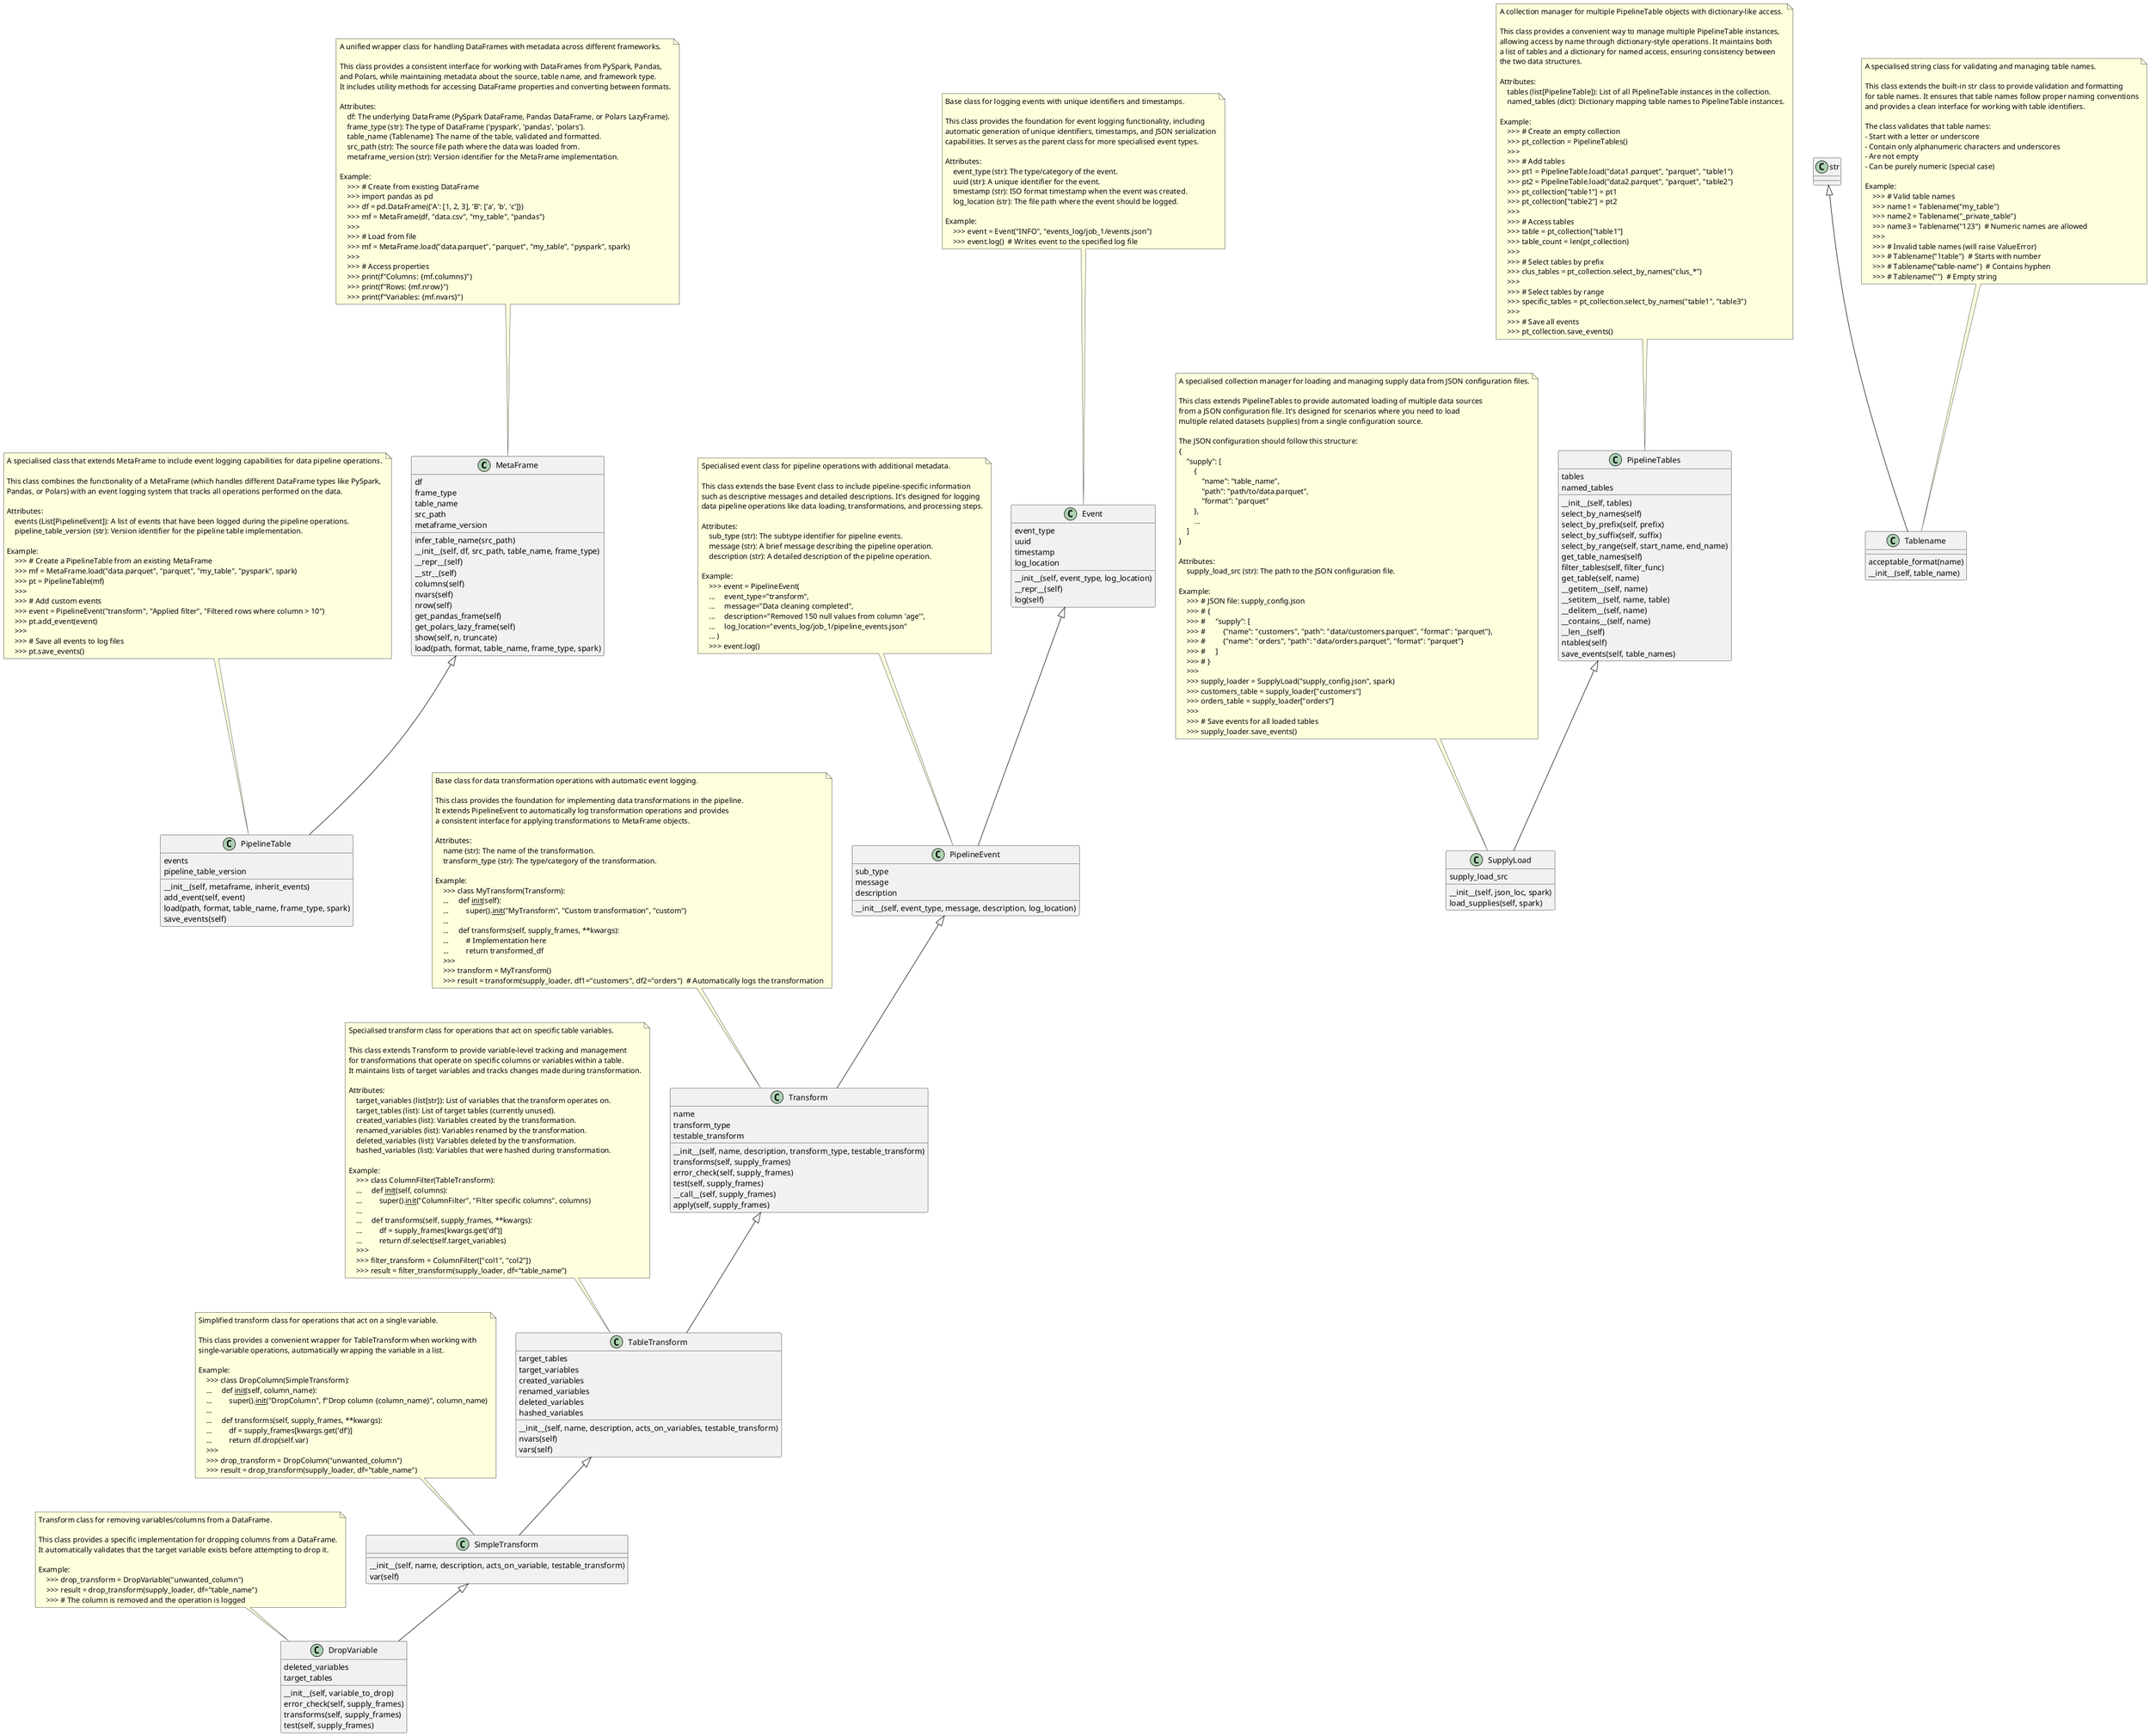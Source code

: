 @startuml

skinparam classAttributeIconSize 0

class MetaFrame{
    df
    frame_type
    table_name
    src_path
    metaframe_version
    infer_table_name(src_path)
    __init__(self, df, src_path, table_name, frame_type)
    __repr__(self)
    __str__(self)
    columns(self)
    nvars(self)
    nrow(self)
    get_pandas_frame(self)
    get_polars_lazy_frame(self)
    show(self, n, truncate)
    load(path, format, table_name, frame_type, spark)
}

class Event{
    event_type
    uuid
    timestamp
    log_location
    __init__(self, event_type, log_location)
    __repr__(self)
    log(self)
}

class PipelineEvent{
    sub_type
    message
    description
    __init__(self, event_type, message, description, log_location)
}

class PipelineTable{
    events
    pipeline_table_version
    __init__(self, metaframe, inherit_events)
    add_event(self, event)
    load(path, format, table_name, frame_type, spark)
    save_events(self)
}

class PipelineTables{
    tables
    named_tables
    __init__(self, tables)
    select_by_names(self)
    select_by_prefix(self, prefix)
    select_by_suffix(self, suffix)
    select_by_range(self, start_name, end_name)
    get_table_names(self)
    filter_tables(self, filter_func)
    get_table(self, name)
    __getitem__(self, name)
    __setitem__(self, name, table)
    __delitem__(self, name)
    __contains__(self, name)
    __len__(self)
    ntables(self)
    save_events(self, table_names)
}

class SupplyLoad{
    supply_load_src
    __init__(self, json_loc, spark)
    load_supplies(self, spark)
}

class Tablename{
    acceptable_format(name)
    __init__(self, table_name)
}

class Transform{
    name
    transform_type
    testable_transform
    __init__(self, name, description, transform_type, testable_transform)
    transforms(self, supply_frames)
    error_check(self, supply_frames)
    test(self, supply_frames)
    __call__(self, supply_frames)
    apply(self, supply_frames)
}

class TableTransform{
    target_tables
    target_variables
    created_variables
    renamed_variables
    deleted_variables
    hashed_variables
    __init__(self, name, description, acts_on_variables, testable_transform)
    nvars(self)
    vars(self)
}

class SimpleTransform{
    __init__(self, name, description, acts_on_variable, testable_transform)
    var(self)
}

class DropVariable{
    deleted_variables
    target_tables
    __init__(self, variable_to_drop)
    error_check(self, supply_frames)
    transforms(self, supply_frames)
    test(self, supply_frames)
}

Event <|-- PipelineEvent
MetaFrame <|-- PipelineTable
PipelineTables <|-- SupplyLoad
str <|-- Tablename
PipelineEvent <|-- Transform
Transform <|-- TableTransform
TableTransform <|-- SimpleTransform
SimpleTransform <|-- DropVariable

note top of MetaFrame
A unified wrapper class for handling DataFrames with metadata across different frameworks.

This class provides a consistent interface for working with DataFrames from PySpark, Pandas, 
and Polars, while maintaining metadata about the source, table name, and framework type.
It includes utility methods for accessing DataFrame properties and converting between formats.

Attributes:
    df: The underlying DataFrame (PySpark DataFrame, Pandas DataFrame, or Polars LazyFrame).
    frame_type (str): The type of DataFrame ('pyspark', 'pandas', 'polars').
    table_name (Tablename): The name of the table, validated and formatted.
    src_path (str): The source file path where the data was loaded from.
    metaframe_version (str): Version identifier for the MetaFrame implementation.
    
Example:
    >>> # Create from existing DataFrame
    >>> import pandas as pd
    >>> df = pd.DataFrame({'A': [1, 2, 3], 'B': ['a', 'b', 'c']})
    >>> mf = MetaFrame(df, "data.csv", "my_table", "pandas")
    >>> 
    >>> # Load from file
    >>> mf = MetaFrame.load("data.parquet", "parquet", "my_table", "pyspark", spark)
    >>> 
    >>> # Access properties
    >>> print(f"Columns: {mf.columns}")
    >>> print(f"Rows: {mf.nrow}")
    >>> print(f"Variables: {mf.nvars}")
end note

note top of Event
Base class for logging events with unique identifiers and timestamps.

This class provides the foundation for event logging functionality, including
automatic generation of unique identifiers, timestamps, and JSON serialization
capabilities. It serves as the parent class for more specialised event types.

Attributes:
    event_type (str): The type/category of the event.
    uuid (str): A unique identifier for the event.
    timestamp (str): ISO format timestamp when the event was created.
    log_location (str): The file path where the event should be logged.
    
Example:
    >>> event = Event("INFO", "events_log/job_1/events.json")
    >>> event.log()  # Writes event to the specified log file
end note

note top of PipelineEvent
Specialised event class for pipeline operations with additional metadata.

This class extends the base Event class to include pipeline-specific information
such as descriptive messages and detailed descriptions. It's designed for logging
data pipeline operations like data loading, transformations, and processing steps.

Attributes:
    sub_type (str): The subtype identifier for pipeline events.
    message (str): A brief message describing the pipeline operation.
    description (str): A detailed description of the pipeline operation.
    
Example:
    >>> event = PipelineEvent(
    ...     event_type="transform",
    ...     message="Data cleaning completed",
    ...     description="Removed 150 null values from column 'age'",
    ...     log_location="events_log/job_1/pipeline_events.json"
    ... )
    >>> event.log()
end note

note top of PipelineTable
A specialised class that extends MetaFrame to include event logging capabilities for data pipeline operations.

This class combines the functionality of a MetaFrame (which handles different DataFrame types like PySpark, 
Pandas, or Polars) with an event logging system that tracks all operations performed on the data.

Attributes:
    events (List[PipelineEvent]): A list of events that have been logged during the pipeline operations.
    pipeline_table_version (str): Version identifier for the pipeline table implementation.
    
Example:
    >>> # Create a PipelineTable from an existing MetaFrame
    >>> mf = MetaFrame.load("data.parquet", "parquet", "my_table", "pyspark", spark)
    >>> pt = PipelineTable(mf)
    >>> 
    >>> # Add custom events
    >>> event = PipelineEvent("transform", "Applied filter", "Filtered rows where column > 10")
    >>> pt.add_event(event)
    >>> 
    >>> # Save all events to log files
    >>> pt.save_events()
end note

note top of PipelineTables
A collection manager for multiple PipelineTable objects with dictionary-like access.

This class provides a convenient way to manage multiple PipelineTable instances,
allowing access by name through dictionary-style operations. It maintains both
a list of tables and a dictionary for named access, ensuring consistency between
the two data structures.

Attributes:
    tables (list[PipelineTable]): List of all PipelineTable instances in the collection.
    named_tables (dict): Dictionary mapping table names to PipelineTable instances.
    
Example:
    >>> # Create an empty collection
    >>> pt_collection = PipelineTables()
    >>> 
    >>> # Add tables
    >>> pt1 = PipelineTable.load("data1.parquet", "parquet", "table1")
    >>> pt2 = PipelineTable.load("data2.parquet", "parquet", "table2")
    >>> pt_collection["table1"] = pt1
    >>> pt_collection["table2"] = pt2
    >>> 
    >>> # Access tables
    >>> table = pt_collection["table1"]
    >>> table_count = len(pt_collection)
    >>> 
    >>> # Select tables by prefix
    >>> clus_tables = pt_collection.select_by_names("clus_*")
    >>> 
    >>> # Select tables by range
    >>> specific_tables = pt_collection.select_by_names("table1", "table3")
    >>> 
    >>> # Save all events
    >>> pt_collection.save_events()
end note

note top of SupplyLoad
A specialised collection manager for loading and managing supply data from JSON configuration files.

This class extends PipelineTables to provide automated loading of multiple data sources
from a JSON configuration file. It's designed for scenarios where you need to load
multiple related datasets (supplies) from a single configuration source.

The JSON configuration should follow this structure:
{
    "supply": [
        {
            "name": "table_name",
            "path": "path/to/data.parquet",
            "format": "parquet"
        },
        ...
    ]
}

Attributes:
    supply_load_src (str): The path to the JSON configuration file.
    
Example:
    >>> # JSON file: supply_config.json
    >>> # {
    >>> #     "supply": [
    >>> #         {"name": "customers", "path": "data/customers.parquet", "format": "parquet"},
    >>> #         {"name": "orders", "path": "data/orders.parquet", "format": "parquet"}
    >>> #     ]
    >>> # }
    >>> 
    >>> supply_loader = SupplyLoad("supply_config.json", spark)
    >>> customers_table = supply_loader["customers"]
    >>> orders_table = supply_loader["orders"]
    >>> 
    >>> # Save events for all loaded tables
    >>> supply_loader.save_events()
end note

note top of Tablename
A specialised string class for validating and managing table names.

This class extends the built-in str class to provide validation and formatting
for table names. It ensures that table names follow proper naming conventions
and provides a clean interface for working with table identifiers.

The class validates that table names:
- Start with a letter or underscore
- Contain only alphanumeric characters and underscores
- Are not empty
- Can be purely numeric (special case)

Example:
    >>> # Valid table names
    >>> name1 = Tablename("my_table")
    >>> name2 = Tablename("_private_table")
    >>> name3 = Tablename("123")  # Numeric names are allowed
    >>> 
    >>> # Invalid table names (will raise ValueError)
    >>> # Tablename("1table")  # Starts with number
    >>> # Tablename("table-name")  # Contains hyphen
    >>> # Tablename("")  # Empty string
end note

note top of Transform
Base class for data transformation operations with automatic event logging.

This class provides the foundation for implementing data transformations in the pipeline.
It extends PipelineEvent to automatically log transformation operations and provides
a consistent interface for applying transformations to MetaFrame objects.

Attributes:
    name (str): The name of the transformation.
    transform_type (str): The type/category of the transformation.
    
Example:
    >>> class MyTransform(Transform):
    ...     def __init__(self):
    ...         super().__init__("MyTransform", "Custom transformation", "custom")
    ...     
    ...     def transforms(self, supply_frames, **kwargs):
    ...         # Implementation here
    ...         return transformed_df
    >>> 
    >>> transform = MyTransform()
    >>> result = transform(supply_loader, df1="customers", df2="orders")  # Automatically logs the transformation
end note

note top of TableTransform
Specialised transform class for operations that act on specific table variables.

This class extends Transform to provide variable-level tracking and management
for transformations that operate on specific columns or variables within a table.
It maintains lists of target variables and tracks changes made during transformation.

Attributes:
    target_variables (list[str]): List of variables that the transform operates on.
    target_tables (list): List of target tables (currently unused).
    created_variables (list): Variables created by the transformation.
    renamed_variables (list): Variables renamed by the transformation.
    deleted_variables (list): Variables deleted by the transformation.
    hashed_variables (list): Variables that were hashed during transformation.
    
Example:
    >>> class ColumnFilter(TableTransform):
    ...     def __init__(self, columns):
    ...         super().__init__("ColumnFilter", "Filter specific columns", columns)
    ...     
    ...     def transforms(self, supply_frames, **kwargs):
    ...         df = supply_frames[kwargs.get('df')]
    ...         return df.select(self.target_variables)
    >>> 
    >>> filter_transform = ColumnFilter(["col1", "col2"])
    >>> result = filter_transform(supply_loader, df="table_name")
end note

note top of SimpleTransform
Simplified transform class for operations that act on a single variable.

This class provides a convenient wrapper for TableTransform when working with
single-variable operations, automatically wrapping the variable in a list.

Example:
    >>> class DropColumn(SimpleTransform):
    ...     def __init__(self, column_name):
    ...         super().__init__("DropColumn", f"Drop column {column_name}", column_name)
    ...     
    ...     def transforms(self, supply_frames, **kwargs):
    ...         df = supply_frames[kwargs.get('df')]
    ...         return df.drop(self.var)
    >>> 
    >>> drop_transform = DropColumn("unwanted_column")
    >>> result = drop_transform(supply_loader, df="table_name")
end note

note top of DropVariable
Transform class for removing variables/columns from a DataFrame.

This class provides a specific implementation for dropping columns from a DataFrame.
It automatically validates that the target variable exists before attempting to drop it.

Example:
    >>> drop_transform = DropVariable("unwanted_column")
    >>> result = drop_transform(supply_loader, df="table_name")
    >>> # The column is removed and the operation is logged
end note


@enduml